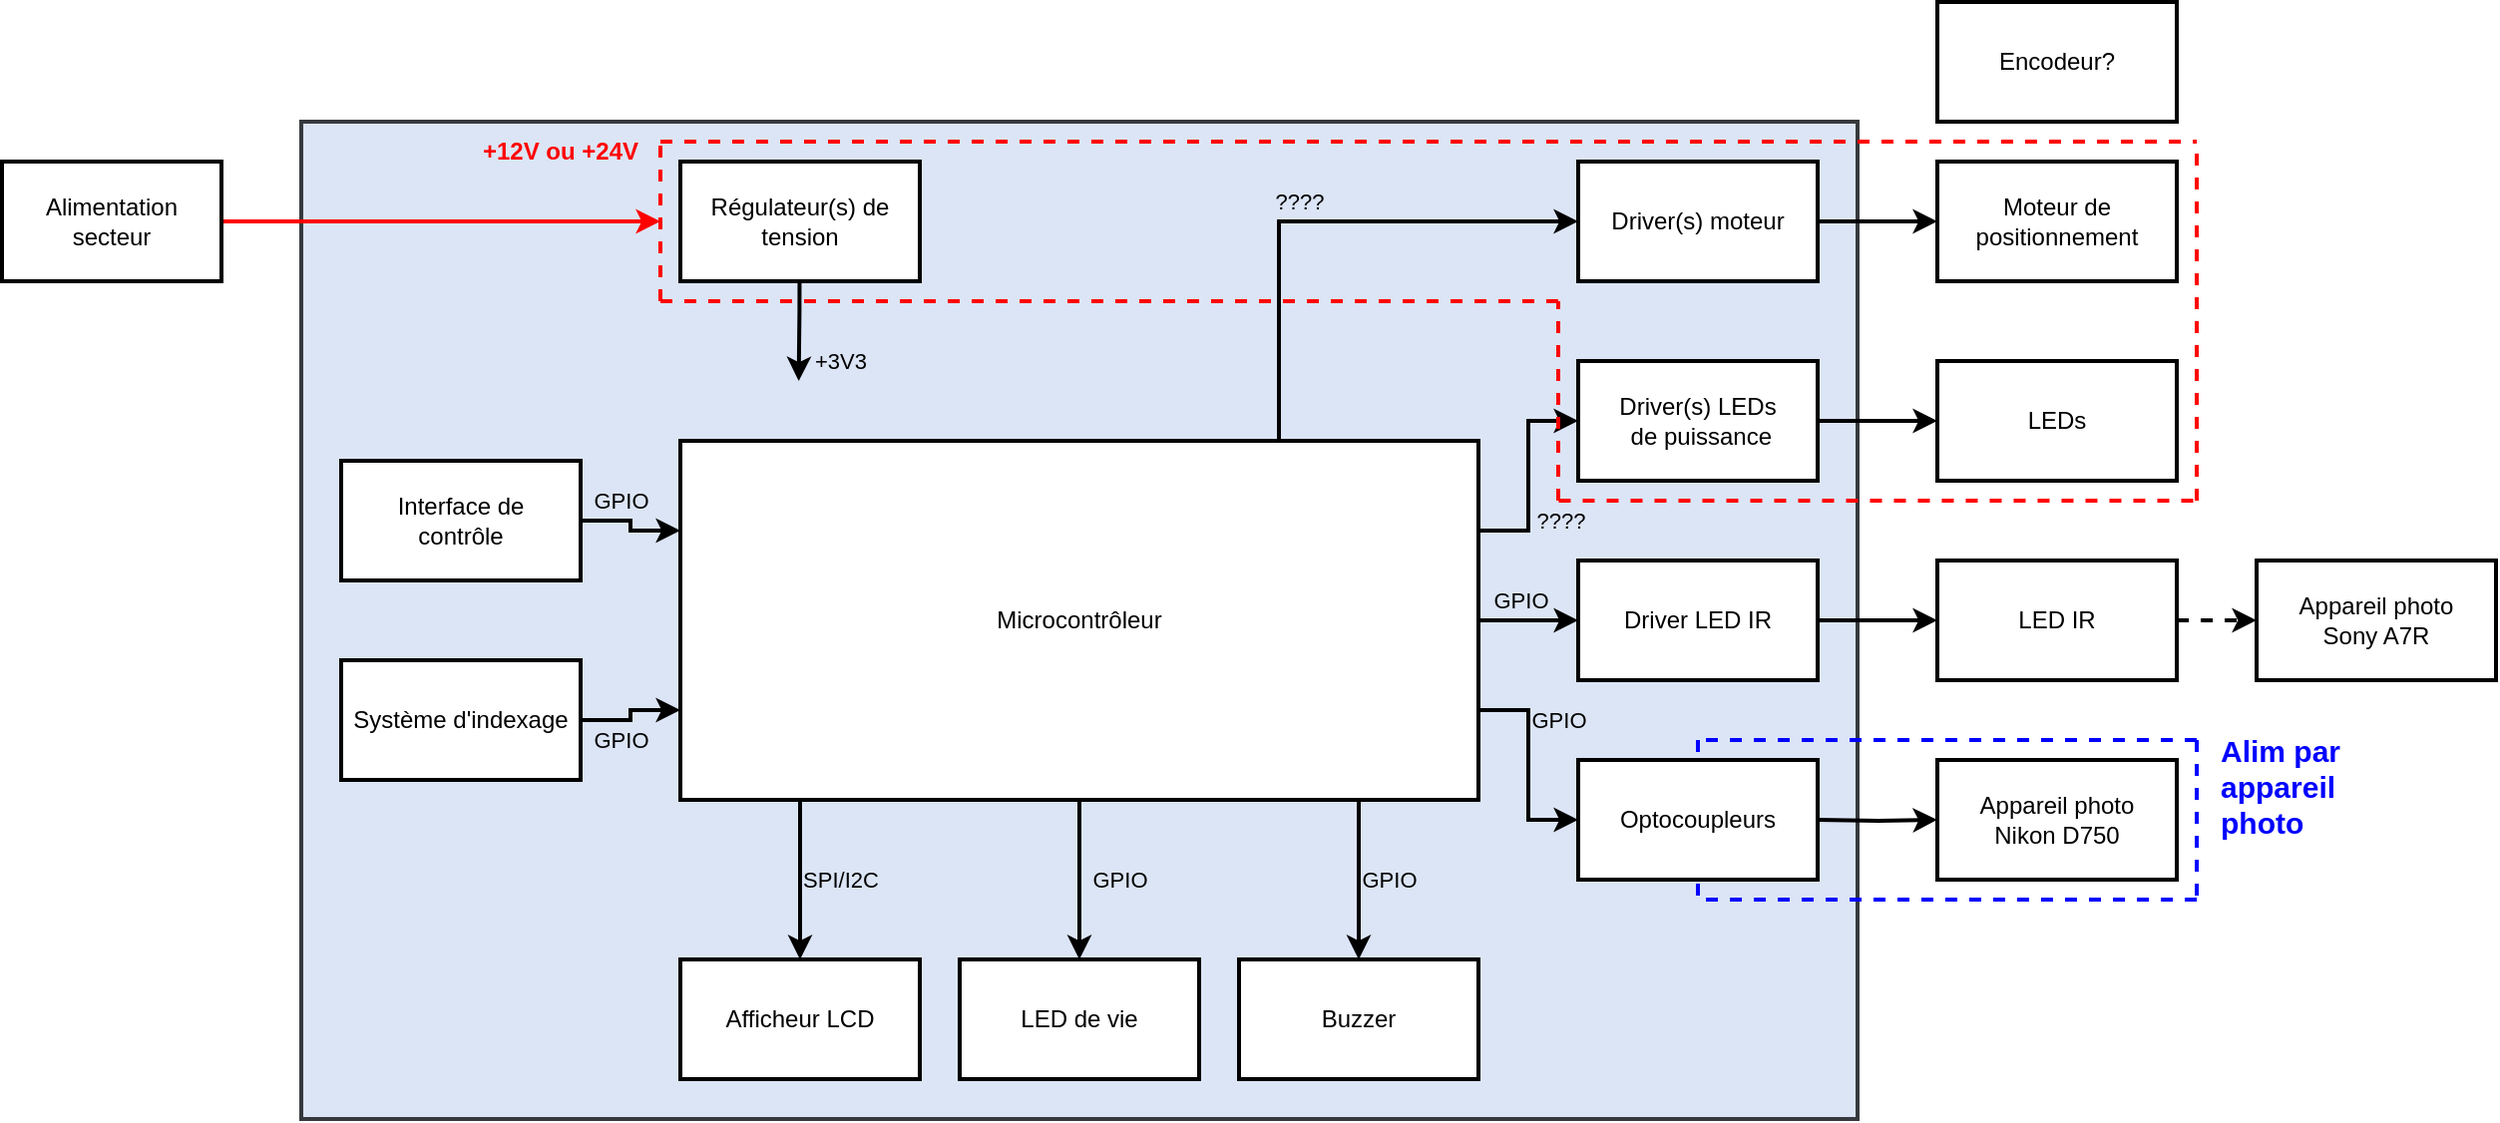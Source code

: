 <mxfile version="21.6.8" type="device">
  <diagram name="Page-1" id="sAueeR_DeyDTOokNU9W1">
    <mxGraphModel dx="1434" dy="782" grid="1" gridSize="10" guides="1" tooltips="1" connect="1" arrows="1" fold="1" page="1" pageScale="1" pageWidth="1654" pageHeight="1169" math="0" shadow="0">
      <root>
        <mxCell id="0" />
        <mxCell id="1" parent="0" />
        <mxCell id="fqn3BlmnmB48ulFy7r9I-1" value="" style="rounded=0;whiteSpace=wrap;html=1;fillColor=#DCE5F5;strokeColor=#36393d;strokeWidth=2;" parent="1" vertex="1">
          <mxGeometry x="190" y="100" width="780" height="500" as="geometry" />
        </mxCell>
        <mxCell id="52rDspOR7L93NlqgASMx-22" style="edgeStyle=orthogonalEdgeStyle;rounded=0;orthogonalLoop=1;jettySize=auto;html=1;entryX=0;entryY=0.5;entryDx=0;entryDy=0;strokeWidth=2;" parent="1" source="fqn3BlmnmB48ulFy7r9I-2" target="fqn3BlmnmB48ulFy7r9I-3" edge="1">
          <mxGeometry relative="1" as="geometry" />
        </mxCell>
        <mxCell id="fqn3BlmnmB48ulFy7r9I-2" value="&lt;div&gt;Driver(s) LEDs&lt;/div&gt;&amp;nbsp;de puissance" style="rounded=0;whiteSpace=wrap;html=1;strokeWidth=2;" parent="1" vertex="1">
          <mxGeometry x="830" y="220" width="120" height="60" as="geometry" />
        </mxCell>
        <mxCell id="fqn3BlmnmB48ulFy7r9I-3" value="LEDs" style="rounded=0;whiteSpace=wrap;html=1;strokeWidth=2;" parent="1" vertex="1">
          <mxGeometry x="1010" y="220" width="120" height="60" as="geometry" />
        </mxCell>
        <mxCell id="52rDspOR7L93NlqgASMx-21" style="edgeStyle=orthogonalEdgeStyle;rounded=0;orthogonalLoop=1;jettySize=auto;html=1;exitX=1;exitY=0.5;exitDx=0;exitDy=0;entryX=0;entryY=0.5;entryDx=0;entryDy=0;strokeWidth=2;" parent="1" source="fqn3BlmnmB48ulFy7r9I-5" target="fqn3BlmnmB48ulFy7r9I-6" edge="1">
          <mxGeometry relative="1" as="geometry" />
        </mxCell>
        <mxCell id="fqn3BlmnmB48ulFy7r9I-5" value="Driver(s) moteur" style="rounded=0;whiteSpace=wrap;html=1;strokeWidth=2;" parent="1" vertex="1">
          <mxGeometry x="830" y="120" width="120" height="60" as="geometry" />
        </mxCell>
        <mxCell id="fqn3BlmnmB48ulFy7r9I-6" value="Moteur de positionnement" style="rounded=0;whiteSpace=wrap;html=1;strokeWidth=2;" parent="1" vertex="1">
          <mxGeometry x="1010" y="120" width="120" height="60" as="geometry" />
        </mxCell>
        <mxCell id="fqn3BlmnmB48ulFy7r9I-7" value="Afficheur LCD" style="rounded=0;whiteSpace=wrap;html=1;strokeWidth=2;" parent="1" vertex="1">
          <mxGeometry x="380" y="520" width="120" height="60" as="geometry" />
        </mxCell>
        <mxCell id="n2ihInhJ-IvaEsw8NIyU-6" style="edgeStyle=orthogonalEdgeStyle;rounded=0;orthogonalLoop=1;jettySize=auto;html=1;entryX=0;entryY=0.25;entryDx=0;entryDy=0;strokeWidth=2;" parent="1" source="fqn3BlmnmB48ulFy7r9I-8" target="52rDspOR7L93NlqgASMx-8" edge="1">
          <mxGeometry relative="1" as="geometry" />
        </mxCell>
        <mxCell id="n2ihInhJ-IvaEsw8NIyU-49" value="&lt;div&gt;GPIO&lt;/div&gt;" style="edgeLabel;html=1;align=center;verticalAlign=middle;resizable=0;points=[];labelBackgroundColor=none;" parent="n2ihInhJ-IvaEsw8NIyU-6" vertex="1" connectable="0">
          <mxGeometry x="-0.571" relative="1" as="geometry">
            <mxPoint x="8" y="-10" as="offset" />
          </mxGeometry>
        </mxCell>
        <mxCell id="fqn3BlmnmB48ulFy7r9I-8" value="&lt;div&gt;Interface de &lt;br&gt;&lt;/div&gt;&lt;div&gt;contrôle&lt;/div&gt;" style="rounded=0;whiteSpace=wrap;html=1;strokeWidth=2;" parent="1" vertex="1">
          <mxGeometry x="210" y="270" width="120" height="60" as="geometry" />
        </mxCell>
        <mxCell id="KfH8OG2xfW_ZGjsPy9v6-1" style="edgeStyle=orthogonalEdgeStyle;rounded=0;orthogonalLoop=1;jettySize=auto;html=1;exitX=0.5;exitY=1;exitDx=0;exitDy=0;entryX=0.32;entryY=0.26;entryDx=0;entryDy=0;entryPerimeter=0;strokeWidth=2;" edge="1" parent="1">
          <mxGeometry relative="1" as="geometry">
            <mxPoint x="439.73" y="180" as="sourcePoint" />
            <mxPoint x="439.33" y="230" as="targetPoint" />
            <Array as="points">
              <mxPoint x="439.73" y="195" />
            </Array>
          </mxGeometry>
        </mxCell>
        <mxCell id="KfH8OG2xfW_ZGjsPy9v6-3" value="&lt;div&gt;+3V3&lt;/div&gt;" style="edgeLabel;html=1;align=center;verticalAlign=middle;resizable=0;points=[];labelBackgroundColor=none;" vertex="1" connectable="0" parent="KfH8OG2xfW_ZGjsPy9v6-1">
          <mxGeometry x="-0.213" y="1" relative="1" as="geometry">
            <mxPoint x="19" y="20" as="offset" />
          </mxGeometry>
        </mxCell>
        <mxCell id="52rDspOR7L93NlqgASMx-2" value="Régulateur(s) de tension" style="rounded=0;whiteSpace=wrap;html=1;strokeWidth=2;" parent="1" vertex="1">
          <mxGeometry x="380" y="120" width="120" height="60" as="geometry" />
        </mxCell>
        <mxCell id="n2ihInhJ-IvaEsw8NIyU-15" style="edgeStyle=orthogonalEdgeStyle;rounded=0;orthogonalLoop=1;jettySize=auto;html=1;entryX=0;entryY=0.5;entryDx=0;entryDy=0;strokeWidth=2;dashed=1;" parent="1" source="52rDspOR7L93NlqgASMx-3" target="52rDspOR7L93NlqgASMx-7" edge="1">
          <mxGeometry relative="1" as="geometry" />
        </mxCell>
        <mxCell id="52rDspOR7L93NlqgASMx-3" value="LED IR" style="rounded=0;whiteSpace=wrap;html=1;strokeWidth=2;" parent="1" vertex="1">
          <mxGeometry x="1010" y="320" width="120" height="60" as="geometry" />
        </mxCell>
        <mxCell id="52rDspOR7L93NlqgASMx-23" style="edgeStyle=orthogonalEdgeStyle;rounded=0;orthogonalLoop=1;jettySize=auto;html=1;exitX=1;exitY=0.5;exitDx=0;exitDy=0;entryX=0;entryY=0.5;entryDx=0;entryDy=0;strokeWidth=2;" parent="1" source="52rDspOR7L93NlqgASMx-4" target="52rDspOR7L93NlqgASMx-3" edge="1">
          <mxGeometry relative="1" as="geometry" />
        </mxCell>
        <mxCell id="52rDspOR7L93NlqgASMx-4" value="&lt;div&gt;Driver LED IR&lt;br&gt;&lt;/div&gt;" style="rounded=0;whiteSpace=wrap;html=1;strokeWidth=2;" parent="1" vertex="1">
          <mxGeometry x="830" y="320" width="120" height="60" as="geometry" />
        </mxCell>
        <mxCell id="52rDspOR7L93NlqgASMx-6" value="&lt;div&gt;Appareil photo&lt;br&gt;&lt;/div&gt;&lt;div&gt;Nikon D750&lt;br&gt;&lt;/div&gt;" style="rounded=0;whiteSpace=wrap;html=1;strokeWidth=2;" parent="1" vertex="1">
          <mxGeometry x="1010" y="420" width="120" height="60" as="geometry" />
        </mxCell>
        <mxCell id="52rDspOR7L93NlqgASMx-7" value="&lt;div&gt;Appareil photo&lt;br&gt;&lt;/div&gt;&lt;div&gt;Sony A7R&lt;br&gt;&lt;/div&gt;" style="rounded=0;whiteSpace=wrap;html=1;strokeWidth=2;" parent="1" vertex="1">
          <mxGeometry x="1170" y="320" width="120" height="60" as="geometry" />
        </mxCell>
        <mxCell id="52rDspOR7L93NlqgASMx-14" style="edgeStyle=orthogonalEdgeStyle;rounded=0;orthogonalLoop=1;jettySize=auto;html=1;exitX=0.25;exitY=1;exitDx=0;exitDy=0;entryX=0.5;entryY=0;entryDx=0;entryDy=0;strokeWidth=2;" parent="1" source="52rDspOR7L93NlqgASMx-8" target="fqn3BlmnmB48ulFy7r9I-7" edge="1">
          <mxGeometry relative="1" as="geometry">
            <Array as="points">
              <mxPoint x="440" y="440" />
            </Array>
          </mxGeometry>
        </mxCell>
        <mxCell id="n2ihInhJ-IvaEsw8NIyU-53" value="SPI/I2C" style="edgeLabel;html=1;align=center;verticalAlign=middle;resizable=0;points=[];labelBackgroundColor=none;" parent="52rDspOR7L93NlqgASMx-14" vertex="1" connectable="0">
          <mxGeometry x="0.263" y="2" relative="1" as="geometry">
            <mxPoint x="18" y="4" as="offset" />
          </mxGeometry>
        </mxCell>
        <mxCell id="n2ihInhJ-IvaEsw8NIyU-1" style="edgeStyle=orthogonalEdgeStyle;rounded=0;orthogonalLoop=1;jettySize=auto;html=1;exitX=0.5;exitY=1;exitDx=0;exitDy=0;entryX=0.5;entryY=0;entryDx=0;entryDy=0;strokeWidth=2;" parent="1" source="52rDspOR7L93NlqgASMx-8" target="220DTqXSZQvsgX-sUDnP-1" edge="1">
          <mxGeometry relative="1" as="geometry" />
        </mxCell>
        <mxCell id="n2ihInhJ-IvaEsw8NIyU-52" value="GPIO" style="edgeLabel;html=1;align=center;verticalAlign=middle;resizable=0;points=[];labelBackgroundColor=none;" parent="n2ihInhJ-IvaEsw8NIyU-1" vertex="1" connectable="0">
          <mxGeometry x="-0.105" y="-1" relative="1" as="geometry">
            <mxPoint x="21" y="4" as="offset" />
          </mxGeometry>
        </mxCell>
        <mxCell id="n2ihInhJ-IvaEsw8NIyU-2" style="edgeStyle=orthogonalEdgeStyle;rounded=0;orthogonalLoop=1;jettySize=auto;html=1;exitX=0.75;exitY=1;exitDx=0;exitDy=0;entryX=0.5;entryY=0;entryDx=0;entryDy=0;strokeWidth=2;" parent="1" source="52rDspOR7L93NlqgASMx-8" target="52rDspOR7L93NlqgASMx-43" edge="1">
          <mxGeometry relative="1" as="geometry">
            <Array as="points">
              <mxPoint x="720" y="440" />
            </Array>
          </mxGeometry>
        </mxCell>
        <mxCell id="n2ihInhJ-IvaEsw8NIyU-51" value="GPIO" style="edgeLabel;html=1;align=center;verticalAlign=middle;resizable=0;points=[];labelBackgroundColor=none;" parent="n2ihInhJ-IvaEsw8NIyU-2" vertex="1" connectable="0">
          <mxGeometry x="0.352" y="-1" relative="1" as="geometry">
            <mxPoint x="16" y="-1" as="offset" />
          </mxGeometry>
        </mxCell>
        <mxCell id="n2ihInhJ-IvaEsw8NIyU-9" style="edgeStyle=orthogonalEdgeStyle;rounded=0;orthogonalLoop=1;jettySize=auto;html=1;exitX=1;exitY=0.5;exitDx=0;exitDy=0;entryX=0;entryY=0.5;entryDx=0;entryDy=0;strokeWidth=2;" parent="1" source="52rDspOR7L93NlqgASMx-8" target="52rDspOR7L93NlqgASMx-4" edge="1">
          <mxGeometry relative="1" as="geometry" />
        </mxCell>
        <mxCell id="n2ihInhJ-IvaEsw8NIyU-54" value="GPIO" style="edgeLabel;html=1;align=center;verticalAlign=middle;resizable=0;points=[];labelBackgroundColor=none;" parent="n2ihInhJ-IvaEsw8NIyU-9" vertex="1" connectable="0">
          <mxGeometry x="-0.166" y="-2" relative="1" as="geometry">
            <mxPoint y="-12" as="offset" />
          </mxGeometry>
        </mxCell>
        <mxCell id="n2ihInhJ-IvaEsw8NIyU-11" style="edgeStyle=orthogonalEdgeStyle;rounded=0;orthogonalLoop=1;jettySize=auto;html=1;exitX=1;exitY=0.25;exitDx=0;exitDy=0;strokeWidth=2;" parent="1" source="52rDspOR7L93NlqgASMx-8" target="fqn3BlmnmB48ulFy7r9I-2" edge="1">
          <mxGeometry relative="1" as="geometry" />
        </mxCell>
        <mxCell id="n2ihInhJ-IvaEsw8NIyU-56" value="????" style="edgeLabel;html=1;align=center;verticalAlign=middle;resizable=0;points=[];labelBackgroundColor=none;" parent="n2ihInhJ-IvaEsw8NIyU-11" vertex="1" connectable="0">
          <mxGeometry x="-0.612" y="-2" relative="1" as="geometry">
            <mxPoint x="20" y="-7" as="offset" />
          </mxGeometry>
        </mxCell>
        <mxCell id="n2ihInhJ-IvaEsw8NIyU-12" style="edgeStyle=orthogonalEdgeStyle;rounded=0;orthogonalLoop=1;jettySize=auto;html=1;exitX=0.75;exitY=0;exitDx=0;exitDy=0;entryX=0;entryY=0.5;entryDx=0;entryDy=0;strokeWidth=2;" parent="1" source="52rDspOR7L93NlqgASMx-8" target="fqn3BlmnmB48ulFy7r9I-5" edge="1">
          <mxGeometry relative="1" as="geometry" />
        </mxCell>
        <mxCell id="n2ihInhJ-IvaEsw8NIyU-57" value="????" style="edgeLabel;html=1;align=center;verticalAlign=middle;resizable=0;points=[];labelBackgroundColor=none;" parent="n2ihInhJ-IvaEsw8NIyU-12" vertex="1" connectable="0">
          <mxGeometry x="0.637" y="-2" relative="1" as="geometry">
            <mxPoint x="-93" y="-12" as="offset" />
          </mxGeometry>
        </mxCell>
        <mxCell id="n2ihInhJ-IvaEsw8NIyU-46" style="edgeStyle=orthogonalEdgeStyle;rounded=0;orthogonalLoop=1;jettySize=auto;html=1;exitX=1;exitY=0.75;exitDx=0;exitDy=0;entryX=0;entryY=0.5;entryDx=0;entryDy=0;strokeWidth=2;" parent="1" source="52rDspOR7L93NlqgASMx-8" target="n2ihInhJ-IvaEsw8NIyU-45" edge="1">
          <mxGeometry relative="1" as="geometry" />
        </mxCell>
        <mxCell id="n2ihInhJ-IvaEsw8NIyU-55" value="GPIO" style="edgeLabel;html=1;align=center;verticalAlign=middle;resizable=0;points=[];labelBackgroundColor=none;" parent="n2ihInhJ-IvaEsw8NIyU-46" vertex="1" connectable="0">
          <mxGeometry x="-0.721" y="-2" relative="1" as="geometry">
            <mxPoint x="25" y="3" as="offset" />
          </mxGeometry>
        </mxCell>
        <mxCell id="52rDspOR7L93NlqgASMx-8" value="Microcontrôleur" style="rounded=0;whiteSpace=wrap;html=1;strokeWidth=2;" parent="1" vertex="1">
          <mxGeometry x="380" y="260" width="400" height="180" as="geometry" />
        </mxCell>
        <mxCell id="52rDspOR7L93NlqgASMx-39" style="edgeStyle=orthogonalEdgeStyle;rounded=0;orthogonalLoop=1;jettySize=auto;html=1;entryX=0;entryY=0.5;entryDx=0;entryDy=0;strokeWidth=2;" parent="1" target="52rDspOR7L93NlqgASMx-6" edge="1">
          <mxGeometry relative="1" as="geometry">
            <mxPoint x="950" y="450" as="sourcePoint" />
          </mxGeometry>
        </mxCell>
        <mxCell id="n2ihInhJ-IvaEsw8NIyU-5" style="edgeStyle=orthogonalEdgeStyle;rounded=0;orthogonalLoop=1;jettySize=auto;html=1;entryX=0;entryY=0.75;entryDx=0;entryDy=0;strokeWidth=2;" parent="1" source="52rDspOR7L93NlqgASMx-42" target="52rDspOR7L93NlqgASMx-8" edge="1">
          <mxGeometry relative="1" as="geometry" />
        </mxCell>
        <mxCell id="n2ihInhJ-IvaEsw8NIyU-47" value="GPIO" style="edgeLabel;html=1;align=center;verticalAlign=middle;resizable=0;points=[];labelBackgroundColor=none;" parent="n2ihInhJ-IvaEsw8NIyU-5" vertex="1" connectable="0">
          <mxGeometry x="-0.376" y="-1" relative="1" as="geometry">
            <mxPoint x="3" y="9" as="offset" />
          </mxGeometry>
        </mxCell>
        <mxCell id="52rDspOR7L93NlqgASMx-42" value="Système d&#39;indexage" style="rounded=0;whiteSpace=wrap;html=1;strokeWidth=2;" parent="1" vertex="1">
          <mxGeometry x="210" y="370" width="120" height="60" as="geometry" />
        </mxCell>
        <mxCell id="52rDspOR7L93NlqgASMx-43" value="Buzzer" style="rounded=0;whiteSpace=wrap;html=1;strokeWidth=2;" parent="1" vertex="1">
          <mxGeometry x="660" y="520" width="120" height="60" as="geometry" />
        </mxCell>
        <mxCell id="220DTqXSZQvsgX-sUDnP-1" value="LED de vie" style="rounded=0;whiteSpace=wrap;html=1;strokeWidth=2;" parent="1" vertex="1">
          <mxGeometry x="520" y="520" width="120" height="60" as="geometry" />
        </mxCell>
        <mxCell id="n2ihInhJ-IvaEsw8NIyU-21" value="" style="endArrow=none;html=1;rounded=0;dashed=1;strokeWidth=2;strokeColor=#FF0000;" parent="1" edge="1">
          <mxGeometry width="50" height="50" relative="1" as="geometry">
            <mxPoint x="370" y="110" as="sourcePoint" />
            <mxPoint x="1140" y="110" as="targetPoint" />
          </mxGeometry>
        </mxCell>
        <mxCell id="n2ihInhJ-IvaEsw8NIyU-22" value="" style="endArrow=none;html=1;rounded=0;dashed=1;strokeWidth=2;strokeColor=#FF0000;entryX=0.808;entryY=0.18;entryDx=0;entryDy=0;entryPerimeter=0;" parent="1" target="fqn3BlmnmB48ulFy7r9I-1" edge="1">
          <mxGeometry width="50" height="50" relative="1" as="geometry">
            <mxPoint x="370" y="190" as="sourcePoint" />
            <mxPoint x="810" y="190" as="targetPoint" />
          </mxGeometry>
        </mxCell>
        <mxCell id="n2ihInhJ-IvaEsw8NIyU-23" value="" style="endArrow=none;html=1;rounded=0;dashed=1;strokeWidth=2;strokeColor=#FF0000;" parent="1" edge="1">
          <mxGeometry width="50" height="50" relative="1" as="geometry">
            <mxPoint x="1140" y="290" as="sourcePoint" />
            <mxPoint x="1140" y="110" as="targetPoint" />
          </mxGeometry>
        </mxCell>
        <mxCell id="n2ihInhJ-IvaEsw8NIyU-24" value="" style="endArrow=none;html=1;rounded=0;dashed=1;strokeWidth=2;strokeColor=#FF0000;exitX=0.808;exitY=0.38;exitDx=0;exitDy=0;exitPerimeter=0;" parent="1" source="fqn3BlmnmB48ulFy7r9I-1" edge="1">
          <mxGeometry width="50" height="50" relative="1" as="geometry">
            <mxPoint x="1020" y="290" as="sourcePoint" />
            <mxPoint x="1140" y="290" as="targetPoint" />
          </mxGeometry>
        </mxCell>
        <mxCell id="n2ihInhJ-IvaEsw8NIyU-25" value="" style="endArrow=none;html=1;rounded=0;dashed=1;strokeWidth=2;strokeColor=#FF0000;" parent="1" edge="1">
          <mxGeometry width="50" height="50" relative="1" as="geometry">
            <mxPoint x="820" y="290" as="sourcePoint" />
            <mxPoint x="820" y="190" as="targetPoint" />
          </mxGeometry>
        </mxCell>
        <mxCell id="n2ihInhJ-IvaEsw8NIyU-26" value="" style="endArrow=none;html=1;rounded=0;dashed=1;strokeWidth=2;strokeColor=#FF0000;" parent="1" edge="1">
          <mxGeometry width="50" height="50" relative="1" as="geometry">
            <mxPoint x="370" y="190" as="sourcePoint" />
            <mxPoint x="370" y="110" as="targetPoint" />
          </mxGeometry>
        </mxCell>
        <mxCell id="n2ihInhJ-IvaEsw8NIyU-59" style="edgeStyle=orthogonalEdgeStyle;rounded=0;orthogonalLoop=1;jettySize=auto;html=1;strokeColor=#FF0000;strokeWidth=2;" parent="1" source="n2ihInhJ-IvaEsw8NIyU-29" edge="1">
          <mxGeometry relative="1" as="geometry">
            <mxPoint x="370" y="150" as="targetPoint" />
          </mxGeometry>
        </mxCell>
        <mxCell id="n2ihInhJ-IvaEsw8NIyU-29" value="Alimentation secteur" style="rounded=0;whiteSpace=wrap;html=1;strokeWidth=2;" parent="1" vertex="1">
          <mxGeometry x="40" y="120" width="110" height="60" as="geometry" />
        </mxCell>
        <mxCell id="n2ihInhJ-IvaEsw8NIyU-36" value="" style="endArrow=none;html=1;rounded=0;dashed=1;strokeColor=#0000ff;strokeWidth=2;" parent="1" edge="1">
          <mxGeometry width="50" height="50" relative="1" as="geometry">
            <mxPoint x="1140" y="410" as="sourcePoint" />
            <mxPoint x="1140" y="490" as="targetPoint" />
          </mxGeometry>
        </mxCell>
        <mxCell id="n2ihInhJ-IvaEsw8NIyU-37" value="" style="endArrow=none;html=1;rounded=0;dashed=1;strokeColor=#0000ff;strokeWidth=2;" parent="1" edge="1">
          <mxGeometry width="50" height="50" relative="1" as="geometry">
            <mxPoint x="890" y="410" as="sourcePoint" />
            <mxPoint x="890" y="490" as="targetPoint" />
          </mxGeometry>
        </mxCell>
        <mxCell id="n2ihInhJ-IvaEsw8NIyU-38" value="" style="endArrow=none;html=1;rounded=0;dashed=1;strokeColor=#0000ff;strokeWidth=2;" parent="1" edge="1">
          <mxGeometry width="50" height="50" relative="1" as="geometry">
            <mxPoint x="1140" y="410" as="sourcePoint" />
            <mxPoint x="890" y="410" as="targetPoint" />
          </mxGeometry>
        </mxCell>
        <mxCell id="n2ihInhJ-IvaEsw8NIyU-39" value="" style="endArrow=none;html=1;rounded=0;dashed=1;strokeColor=#0000ff;strokeWidth=2;" parent="1" edge="1">
          <mxGeometry width="50" height="50" relative="1" as="geometry">
            <mxPoint x="1140" y="490" as="sourcePoint" />
            <mxPoint x="890" y="490" as="targetPoint" />
          </mxGeometry>
        </mxCell>
        <mxCell id="n2ihInhJ-IvaEsw8NIyU-45" value="Optocoupleurs" style="rounded=0;whiteSpace=wrap;html=1;strokeWidth=2;" parent="1" vertex="1">
          <mxGeometry x="830" y="420" width="120" height="60" as="geometry" />
        </mxCell>
        <mxCell id="n2ihInhJ-IvaEsw8NIyU-60" value="&lt;font color=&quot;#0000FF&quot;&gt;Alim par appareil photo&lt;/font&gt;" style="text;html=1;strokeColor=none;fillColor=none;align=left;verticalAlign=top;whiteSpace=wrap;rounded=0;fontColor=#FF0000;fontStyle=1;fontSize=15;" parent="1" vertex="1">
          <mxGeometry x="1150" y="400" width="90" height="70" as="geometry" />
        </mxCell>
        <mxCell id="n2ihInhJ-IvaEsw8NIyU-62" value="Encodeur?" style="rounded=0;whiteSpace=wrap;html=1;strokeWidth=2;" parent="1" vertex="1">
          <mxGeometry x="1010" y="40" width="120" height="60" as="geometry" />
        </mxCell>
        <mxCell id="KfH8OG2xfW_ZGjsPy9v6-6" value="+12V ou +24V" style="text;html=1;strokeColor=none;fillColor=none;align=center;verticalAlign=middle;whiteSpace=wrap;rounded=0;fontStyle=1;fontColor=#FF0000;" vertex="1" parent="1">
          <mxGeometry x="270" y="100" width="100" height="30" as="geometry" />
        </mxCell>
      </root>
    </mxGraphModel>
  </diagram>
</mxfile>
